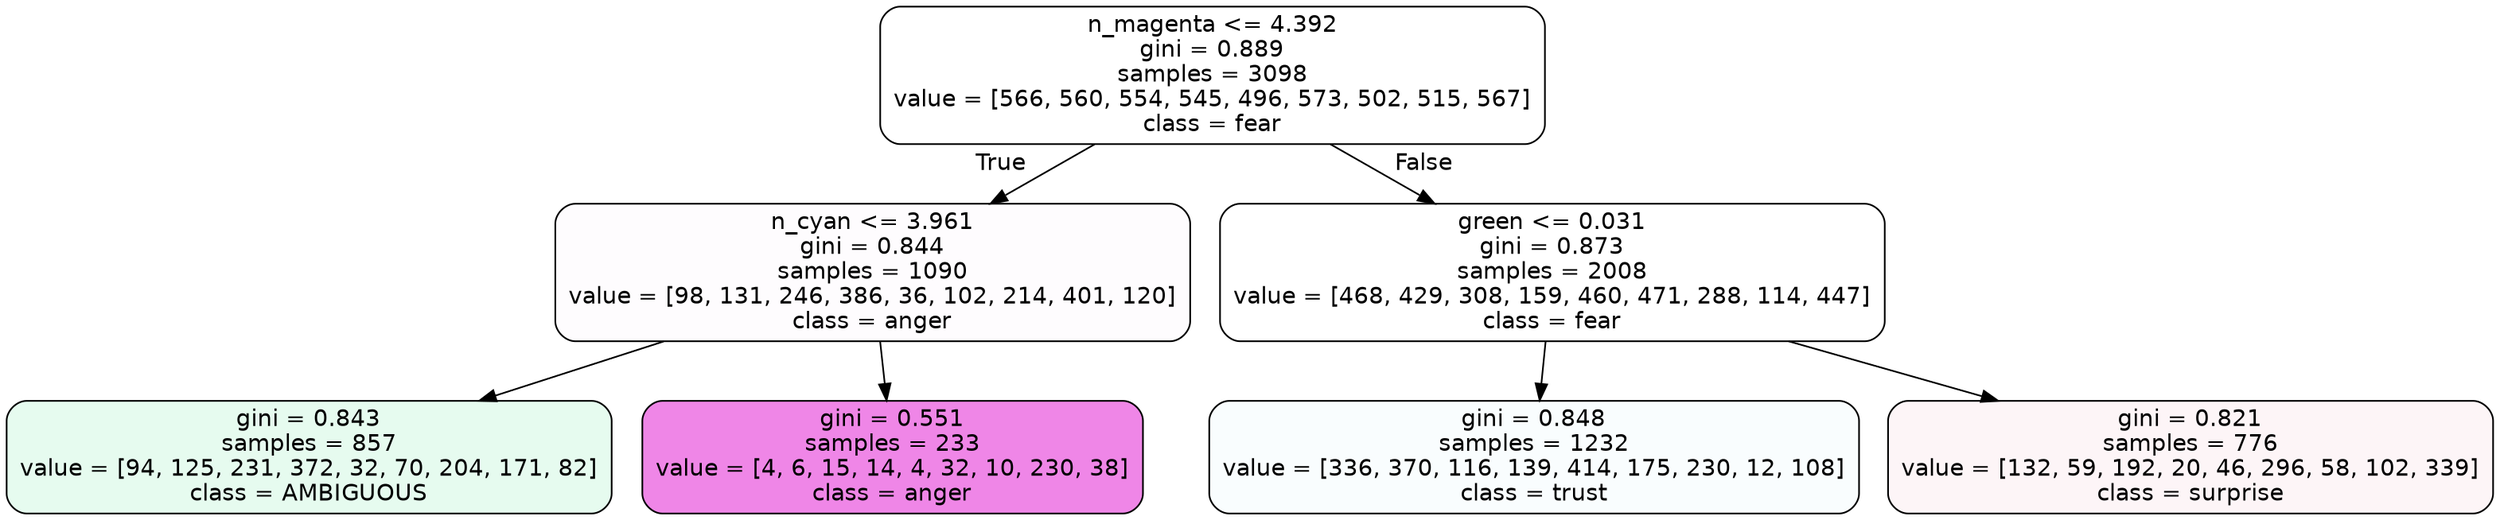 digraph Tree {
node [shape=box, style="filled, rounded", color="black", fontname=helvetica] ;
edge [fontname=helvetica] ;
0 [label="n_magenta <= 4.392\ngini = 0.889\nsamples = 3098\nvalue = [566, 560, 554, 545, 496, 573, 502, 515, 567]\nclass = fear", fillcolor="#3964e500"] ;
1 [label="n_cyan <= 3.961\ngini = 0.844\nsamples = 1090\nvalue = [98, 131, 246, 386, 36, 102, 214, 401, 120]\nclass = anger", fillcolor="#e539d703"] ;
0 -> 1 [labeldistance=2.5, labelangle=45, headlabel="True"] ;
2 [label="gini = 0.843\nsamples = 857\nvalue = [94, 125, 231, 372, 32, 70, 204, 171, 82]\nclass = AMBIGUOUS", fillcolor="#39e5811f"] ;
1 -> 2 ;
3 [label="gini = 0.551\nsamples = 233\nvalue = [4, 6, 15, 14, 4, 32, 10, 230, 38]\nclass = anger", fillcolor="#e539d79b"] ;
1 -> 3 ;
4 [label="green <= 0.031\ngini = 0.873\nsamples = 2008\nvalue = [468, 429, 308, 159, 460, 471, 288, 114, 447]\nclass = fear", fillcolor="#3964e500"] ;
0 -> 4 [labeldistance=2.5, labelangle=-45, headlabel="False"] ;
5 [label="gini = 0.848\nsamples = 1232\nvalue = [336, 370, 116, 139, 414, 175, 230, 12, 108]\nclass = trust", fillcolor="#39d7e507"] ;
4 -> 5 ;
6 [label="gini = 0.821\nsamples = 776\nvalue = [132, 59, 192, 20, 46, 296, 58, 102, 339]\nclass = surprise", fillcolor="#e539640c"] ;
4 -> 6 ;
}